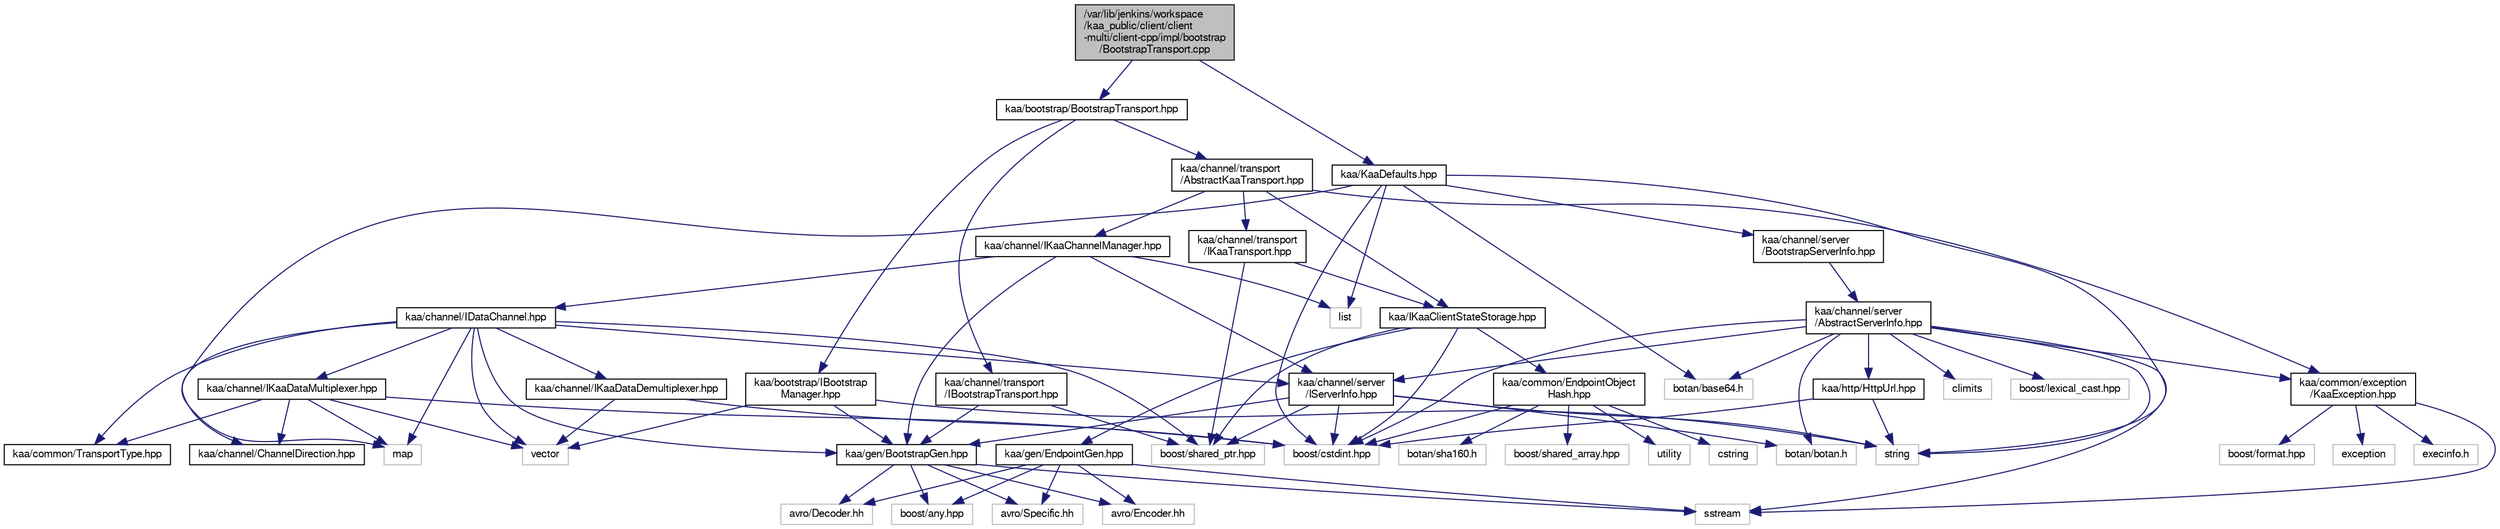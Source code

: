 digraph "/var/lib/jenkins/workspace/kaa_public/client/client-multi/client-cpp/impl/bootstrap/BootstrapTransport.cpp"
{
  bgcolor="transparent";
  edge [fontname="FreeSans",fontsize="10",labelfontname="FreeSans",labelfontsize="10"];
  node [fontname="FreeSans",fontsize="10",shape=record];
  Node1 [label="/var/lib/jenkins/workspace\l/kaa_public/client/client\l-multi/client-cpp/impl/bootstrap\l/BootstrapTransport.cpp",height=0.2,width=0.4,color="black", fillcolor="grey75", style="filled" fontcolor="black"];
  Node1 -> Node2 [color="midnightblue",fontsize="10",style="solid",fontname="FreeSans"];
  Node2 [label="kaa/bootstrap/BootstrapTransport.hpp",height=0.2,width=0.4,color="black",URL="$BootstrapTransport_8hpp.html"];
  Node2 -> Node3 [color="midnightblue",fontsize="10",style="solid",fontname="FreeSans"];
  Node3 [label="kaa/channel/transport\l/AbstractKaaTransport.hpp",height=0.2,width=0.4,color="black",URL="$AbstractKaaTransport_8hpp.html"];
  Node3 -> Node4 [color="midnightblue",fontsize="10",style="solid",fontname="FreeSans"];
  Node4 [label="kaa/channel/transport\l/IKaaTransport.hpp",height=0.2,width=0.4,color="black",URL="$IKaaTransport_8hpp.html"];
  Node4 -> Node5 [color="midnightblue",fontsize="10",style="solid",fontname="FreeSans"];
  Node5 [label="kaa/IKaaClientStateStorage.hpp",height=0.2,width=0.4,color="black",URL="$IKaaClientStateStorage_8hpp.html"];
  Node5 -> Node6 [color="midnightblue",fontsize="10",style="solid",fontname="FreeSans"];
  Node6 [label="boost/cstdint.hpp",height=0.2,width=0.4,color="grey75"];
  Node5 -> Node7 [color="midnightblue",fontsize="10",style="solid",fontname="FreeSans"];
  Node7 [label="boost/shared_ptr.hpp",height=0.2,width=0.4,color="grey75"];
  Node5 -> Node8 [color="midnightblue",fontsize="10",style="solid",fontname="FreeSans"];
  Node8 [label="kaa/gen/EndpointGen.hpp",height=0.2,width=0.4,color="black",URL="$kaa_2gen_2EndpointGen_8hpp.html"];
  Node8 -> Node9 [color="midnightblue",fontsize="10",style="solid",fontname="FreeSans"];
  Node9 [label="sstream",height=0.2,width=0.4,color="grey75"];
  Node8 -> Node10 [color="midnightblue",fontsize="10",style="solid",fontname="FreeSans"];
  Node10 [label="boost/any.hpp",height=0.2,width=0.4,color="grey75"];
  Node8 -> Node11 [color="midnightblue",fontsize="10",style="solid",fontname="FreeSans"];
  Node11 [label="avro/Specific.hh",height=0.2,width=0.4,color="grey75"];
  Node8 -> Node12 [color="midnightblue",fontsize="10",style="solid",fontname="FreeSans"];
  Node12 [label="avro/Encoder.hh",height=0.2,width=0.4,color="grey75"];
  Node8 -> Node13 [color="midnightblue",fontsize="10",style="solid",fontname="FreeSans"];
  Node13 [label="avro/Decoder.hh",height=0.2,width=0.4,color="grey75"];
  Node5 -> Node14 [color="midnightblue",fontsize="10",style="solid",fontname="FreeSans"];
  Node14 [label="kaa/common/EndpointObject\lHash.hpp",height=0.2,width=0.4,color="black",URL="$EndpointObjectHash_8hpp.html"];
  Node14 -> Node15 [color="midnightblue",fontsize="10",style="solid",fontname="FreeSans"];
  Node15 [label="utility",height=0.2,width=0.4,color="grey75"];
  Node14 -> Node16 [color="midnightblue",fontsize="10",style="solid",fontname="FreeSans"];
  Node16 [label="cstring",height=0.2,width=0.4,color="grey75"];
  Node14 -> Node17 [color="midnightblue",fontsize="10",style="solid",fontname="FreeSans"];
  Node17 [label="botan/sha160.h",height=0.2,width=0.4,color="grey75"];
  Node14 -> Node6 [color="midnightblue",fontsize="10",style="solid",fontname="FreeSans"];
  Node14 -> Node18 [color="midnightblue",fontsize="10",style="solid",fontname="FreeSans"];
  Node18 [label="boost/shared_array.hpp",height=0.2,width=0.4,color="grey75"];
  Node4 -> Node7 [color="midnightblue",fontsize="10",style="solid",fontname="FreeSans"];
  Node3 -> Node19 [color="midnightblue",fontsize="10",style="solid",fontname="FreeSans"];
  Node19 [label="kaa/channel/IKaaChannelManager.hpp",height=0.2,width=0.4,color="black",URL="$IKaaChannelManager_8hpp.html"];
  Node19 -> Node20 [color="midnightblue",fontsize="10",style="solid",fontname="FreeSans"];
  Node20 [label="list",height=0.2,width=0.4,color="grey75"];
  Node19 -> Node21 [color="midnightblue",fontsize="10",style="solid",fontname="FreeSans"];
  Node21 [label="kaa/gen/BootstrapGen.hpp",height=0.2,width=0.4,color="black",URL="$BootstrapGen_8hpp.html"];
  Node21 -> Node9 [color="midnightblue",fontsize="10",style="solid",fontname="FreeSans"];
  Node21 -> Node10 [color="midnightblue",fontsize="10",style="solid",fontname="FreeSans"];
  Node21 -> Node11 [color="midnightblue",fontsize="10",style="solid",fontname="FreeSans"];
  Node21 -> Node12 [color="midnightblue",fontsize="10",style="solid",fontname="FreeSans"];
  Node21 -> Node13 [color="midnightblue",fontsize="10",style="solid",fontname="FreeSans"];
  Node19 -> Node22 [color="midnightblue",fontsize="10",style="solid",fontname="FreeSans"];
  Node22 [label="kaa/channel/IDataChannel.hpp",height=0.2,width=0.4,color="black",URL="$IDataChannel_8hpp.html"];
  Node22 -> Node7 [color="midnightblue",fontsize="10",style="solid",fontname="FreeSans"];
  Node22 -> Node23 [color="midnightblue",fontsize="10",style="solid",fontname="FreeSans"];
  Node23 [label="vector",height=0.2,width=0.4,color="grey75"];
  Node22 -> Node24 [color="midnightblue",fontsize="10",style="solid",fontname="FreeSans"];
  Node24 [label="map",height=0.2,width=0.4,color="grey75"];
  Node22 -> Node25 [color="midnightblue",fontsize="10",style="solid",fontname="FreeSans"];
  Node25 [label="kaa/common/TransportType.hpp",height=0.2,width=0.4,color="black",URL="$TransportType_8hpp.html"];
  Node22 -> Node26 [color="midnightblue",fontsize="10",style="solid",fontname="FreeSans"];
  Node26 [label="kaa/channel/ChannelDirection.hpp",height=0.2,width=0.4,color="black",URL="$ChannelDirection_8hpp.html"];
  Node22 -> Node27 [color="midnightblue",fontsize="10",style="solid",fontname="FreeSans"];
  Node27 [label="kaa/channel/IKaaDataMultiplexer.hpp",height=0.2,width=0.4,color="black",URL="$IKaaDataMultiplexer_8hpp.html"];
  Node27 -> Node6 [color="midnightblue",fontsize="10",style="solid",fontname="FreeSans"];
  Node27 -> Node24 [color="midnightblue",fontsize="10",style="solid",fontname="FreeSans"];
  Node27 -> Node23 [color="midnightblue",fontsize="10",style="solid",fontname="FreeSans"];
  Node27 -> Node25 [color="midnightblue",fontsize="10",style="solid",fontname="FreeSans"];
  Node27 -> Node26 [color="midnightblue",fontsize="10",style="solid",fontname="FreeSans"];
  Node22 -> Node28 [color="midnightblue",fontsize="10",style="solid",fontname="FreeSans"];
  Node28 [label="kaa/channel/IKaaDataDemultiplexer.hpp",height=0.2,width=0.4,color="black",URL="$IKaaDataDemultiplexer_8hpp.html"];
  Node28 -> Node6 [color="midnightblue",fontsize="10",style="solid",fontname="FreeSans"];
  Node28 -> Node23 [color="midnightblue",fontsize="10",style="solid",fontname="FreeSans"];
  Node22 -> Node21 [color="midnightblue",fontsize="10",style="solid",fontname="FreeSans"];
  Node22 -> Node29 [color="midnightblue",fontsize="10",style="solid",fontname="FreeSans"];
  Node29 [label="kaa/channel/server\l/IServerInfo.hpp",height=0.2,width=0.4,color="black",URL="$IServerInfo_8hpp.html"];
  Node29 -> Node30 [color="midnightblue",fontsize="10",style="solid",fontname="FreeSans"];
  Node30 [label="string",height=0.2,width=0.4,color="grey75"];
  Node29 -> Node31 [color="midnightblue",fontsize="10",style="solid",fontname="FreeSans"];
  Node31 [label="botan/botan.h",height=0.2,width=0.4,color="grey75"];
  Node29 -> Node6 [color="midnightblue",fontsize="10",style="solid",fontname="FreeSans"];
  Node29 -> Node7 [color="midnightblue",fontsize="10",style="solid",fontname="FreeSans"];
  Node29 -> Node21 [color="midnightblue",fontsize="10",style="solid",fontname="FreeSans"];
  Node19 -> Node29 [color="midnightblue",fontsize="10",style="solid",fontname="FreeSans"];
  Node3 -> Node32 [color="midnightblue",fontsize="10",style="solid",fontname="FreeSans"];
  Node32 [label="kaa/common/exception\l/KaaException.hpp",height=0.2,width=0.4,color="black",URL="$KaaException_8hpp.html"];
  Node32 -> Node33 [color="midnightblue",fontsize="10",style="solid",fontname="FreeSans"];
  Node33 [label="boost/format.hpp",height=0.2,width=0.4,color="grey75"];
  Node32 -> Node34 [color="midnightblue",fontsize="10",style="solid",fontname="FreeSans"];
  Node34 [label="exception",height=0.2,width=0.4,color="grey75"];
  Node32 -> Node9 [color="midnightblue",fontsize="10",style="solid",fontname="FreeSans"];
  Node32 -> Node35 [color="midnightblue",fontsize="10",style="solid",fontname="FreeSans"];
  Node35 [label="execinfo.h",height=0.2,width=0.4,color="grey75"];
  Node3 -> Node5 [color="midnightblue",fontsize="10",style="solid",fontname="FreeSans"];
  Node2 -> Node36 [color="midnightblue",fontsize="10",style="solid",fontname="FreeSans"];
  Node36 [label="kaa/channel/transport\l/IBootstrapTransport.hpp",height=0.2,width=0.4,color="black",URL="$IBootstrapTransport_8hpp.html"];
  Node36 -> Node21 [color="midnightblue",fontsize="10",style="solid",fontname="FreeSans"];
  Node36 -> Node7 [color="midnightblue",fontsize="10",style="solid",fontname="FreeSans"];
  Node2 -> Node37 [color="midnightblue",fontsize="10",style="solid",fontname="FreeSans"];
  Node37 [label="kaa/bootstrap/IBootstrap\lManager.hpp",height=0.2,width=0.4,color="black",URL="$IBootstrapManager_8hpp.html"];
  Node37 -> Node23 [color="midnightblue",fontsize="10",style="solid",fontname="FreeSans"];
  Node37 -> Node30 [color="midnightblue",fontsize="10",style="solid",fontname="FreeSans"];
  Node37 -> Node21 [color="midnightblue",fontsize="10",style="solid",fontname="FreeSans"];
  Node1 -> Node38 [color="midnightblue",fontsize="10",style="solid",fontname="FreeSans"];
  Node38 [label="kaa/KaaDefaults.hpp",height=0.2,width=0.4,color="black",URL="$KaaDefaults_8hpp.html"];
  Node38 -> Node24 [color="midnightblue",fontsize="10",style="solid",fontname="FreeSans"];
  Node38 -> Node20 [color="midnightblue",fontsize="10",style="solid",fontname="FreeSans"];
  Node38 -> Node30 [color="midnightblue",fontsize="10",style="solid",fontname="FreeSans"];
  Node38 -> Node39 [color="midnightblue",fontsize="10",style="solid",fontname="FreeSans"];
  Node39 [label="botan/base64.h",height=0.2,width=0.4,color="grey75"];
  Node38 -> Node6 [color="midnightblue",fontsize="10",style="solid",fontname="FreeSans"];
  Node38 -> Node40 [color="midnightblue",fontsize="10",style="solid",fontname="FreeSans"];
  Node40 [label="kaa/channel/server\l/BootstrapServerInfo.hpp",height=0.2,width=0.4,color="black",URL="$BootstrapServerInfo_8hpp.html"];
  Node40 -> Node41 [color="midnightblue",fontsize="10",style="solid",fontname="FreeSans"];
  Node41 [label="kaa/channel/server\l/AbstractServerInfo.hpp",height=0.2,width=0.4,color="black",URL="$AbstractServerInfo_8hpp.html"];
  Node41 -> Node30 [color="midnightblue",fontsize="10",style="solid",fontname="FreeSans"];
  Node41 -> Node9 [color="midnightblue",fontsize="10",style="solid",fontname="FreeSans"];
  Node41 -> Node42 [color="midnightblue",fontsize="10",style="solid",fontname="FreeSans"];
  Node42 [label="climits",height=0.2,width=0.4,color="grey75"];
  Node41 -> Node6 [color="midnightblue",fontsize="10",style="solid",fontname="FreeSans"];
  Node41 -> Node43 [color="midnightblue",fontsize="10",style="solid",fontname="FreeSans"];
  Node43 [label="boost/lexical_cast.hpp",height=0.2,width=0.4,color="grey75"];
  Node41 -> Node31 [color="midnightblue",fontsize="10",style="solid",fontname="FreeSans"];
  Node41 -> Node39 [color="midnightblue",fontsize="10",style="solid",fontname="FreeSans"];
  Node41 -> Node29 [color="midnightblue",fontsize="10",style="solid",fontname="FreeSans"];
  Node41 -> Node32 [color="midnightblue",fontsize="10",style="solid",fontname="FreeSans"];
  Node41 -> Node44 [color="midnightblue",fontsize="10",style="solid",fontname="FreeSans"];
  Node44 [label="kaa/http/HttpUrl.hpp",height=0.2,width=0.4,color="black",URL="$HttpUrl_8hpp.html"];
  Node44 -> Node30 [color="midnightblue",fontsize="10",style="solid",fontname="FreeSans"];
  Node44 -> Node6 [color="midnightblue",fontsize="10",style="solid",fontname="FreeSans"];
}
